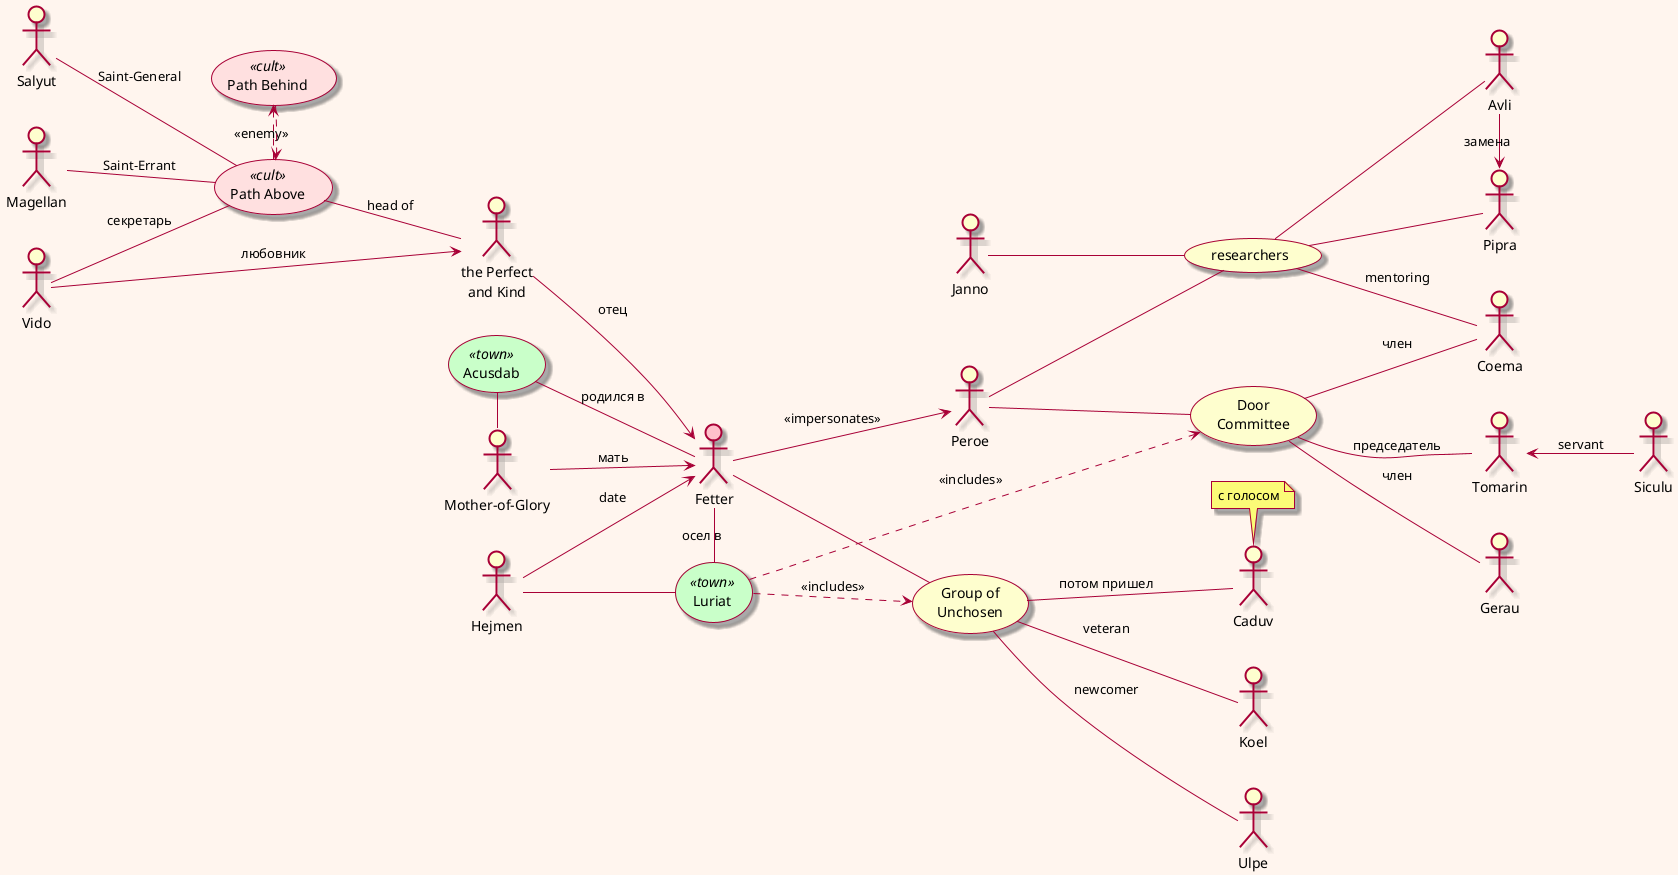 @startuml

'left to right direction
skin rose
skinparam backgroundcolor seashell
skinparam wrapwidth 100
left to right direction
skinparam usecase<<town>>backgroundcolor technology
skinparam usecase<<cult>>backgroundcolor implementation

' Chapter 1

:Fetter: as fetter #pink

:Mother-of-Glory: as mother

:the Perfect and Kind: as father


mother --> fetter : мать
father --> fetter : отец

(Acusdab) <<town>>

(Acusdab) - mother
(Acusdab) - fetter : родился в

' Chapter 3
:Hejmen: as hejmen

hejmen --> fetter : date

(Luriat) as luriat <<town>>

hejmen -- luriat
fetter - luriat : осел в

(Group of Unchosen) as group

fetter -- group

luriat ..> group : <<includes>>

:Koel:
:Ulpe:

group -- :Koel: : veteran
group -- :Ulpe: : newcomer

' Chapter 4

group -- :Caduv: : потом пришел

note "с голосом"  as caduvNote
caduvNote . :Caduv:

' Chapter 7

(Path Above) as above <<cult>>
(Path Behind) as behind <<cult>>
above .> behind : <<enemy>>
behind .> above

above -- father : head of

Salyut -- above : Saint-General


' Chapter 8
:Peroe:

fetter --> :Peroe: : <<impersonates>>

:Peroe: -- (Door Committee )


(Door Committee ) -- :Tomarin: : председатель
:Tomarin: <-- :Siculu: : servant

luriat ...> (Door Committee ) : <<includes>>

(Door Committee ) -- :Gerau: : член
(Door Committee ) -- :Coema: : член

(researchers) -- :Coema: : mentoring
(researchers) -- :Pipra:

:Peroe: -- (researchers)

' Chapter 9

:Janno: -- (researchers)

' Chapter 12

:Magellan: -- above : Saint-Errant
:Vido: -- above : секретарь

:Vido: --> father : любовник

(researchers) -- :Avli:

:Avli: -> :Pipra: : замена

@enduml